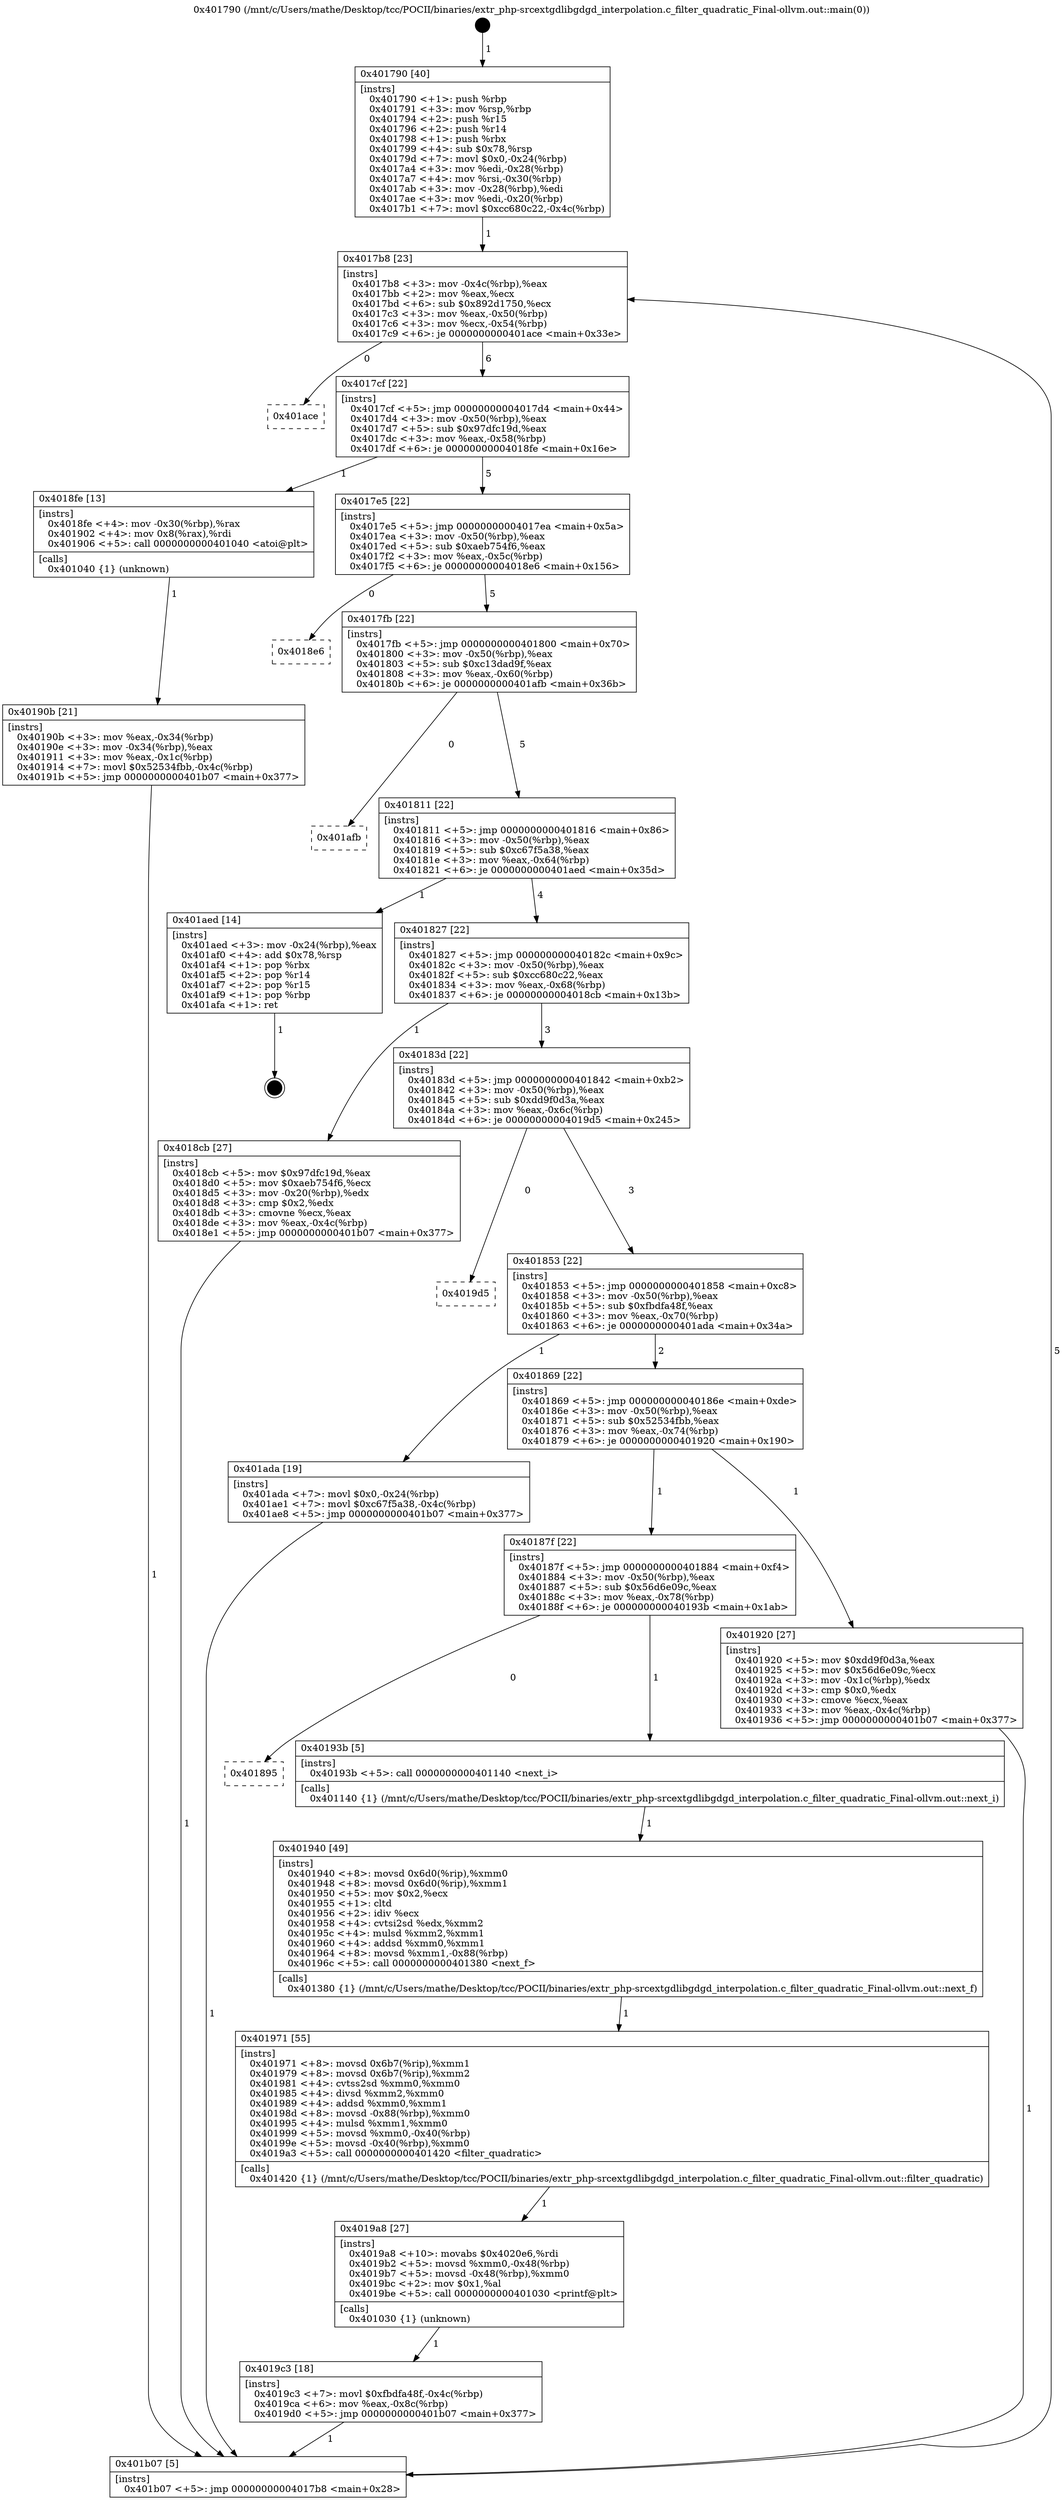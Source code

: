 digraph "0x401790" {
  label = "0x401790 (/mnt/c/Users/mathe/Desktop/tcc/POCII/binaries/extr_php-srcextgdlibgdgd_interpolation.c_filter_quadratic_Final-ollvm.out::main(0))"
  labelloc = "t"
  node[shape=record]

  Entry [label="",width=0.3,height=0.3,shape=circle,fillcolor=black,style=filled]
  "0x4017b8" [label="{
     0x4017b8 [23]\l
     | [instrs]\l
     &nbsp;&nbsp;0x4017b8 \<+3\>: mov -0x4c(%rbp),%eax\l
     &nbsp;&nbsp;0x4017bb \<+2\>: mov %eax,%ecx\l
     &nbsp;&nbsp;0x4017bd \<+6\>: sub $0x892d1750,%ecx\l
     &nbsp;&nbsp;0x4017c3 \<+3\>: mov %eax,-0x50(%rbp)\l
     &nbsp;&nbsp;0x4017c6 \<+3\>: mov %ecx,-0x54(%rbp)\l
     &nbsp;&nbsp;0x4017c9 \<+6\>: je 0000000000401ace \<main+0x33e\>\l
  }"]
  "0x401ace" [label="{
     0x401ace\l
  }", style=dashed]
  "0x4017cf" [label="{
     0x4017cf [22]\l
     | [instrs]\l
     &nbsp;&nbsp;0x4017cf \<+5\>: jmp 00000000004017d4 \<main+0x44\>\l
     &nbsp;&nbsp;0x4017d4 \<+3\>: mov -0x50(%rbp),%eax\l
     &nbsp;&nbsp;0x4017d7 \<+5\>: sub $0x97dfc19d,%eax\l
     &nbsp;&nbsp;0x4017dc \<+3\>: mov %eax,-0x58(%rbp)\l
     &nbsp;&nbsp;0x4017df \<+6\>: je 00000000004018fe \<main+0x16e\>\l
  }"]
  Exit [label="",width=0.3,height=0.3,shape=circle,fillcolor=black,style=filled,peripheries=2]
  "0x4018fe" [label="{
     0x4018fe [13]\l
     | [instrs]\l
     &nbsp;&nbsp;0x4018fe \<+4\>: mov -0x30(%rbp),%rax\l
     &nbsp;&nbsp;0x401902 \<+4\>: mov 0x8(%rax),%rdi\l
     &nbsp;&nbsp;0x401906 \<+5\>: call 0000000000401040 \<atoi@plt\>\l
     | [calls]\l
     &nbsp;&nbsp;0x401040 \{1\} (unknown)\l
  }"]
  "0x4017e5" [label="{
     0x4017e5 [22]\l
     | [instrs]\l
     &nbsp;&nbsp;0x4017e5 \<+5\>: jmp 00000000004017ea \<main+0x5a\>\l
     &nbsp;&nbsp;0x4017ea \<+3\>: mov -0x50(%rbp),%eax\l
     &nbsp;&nbsp;0x4017ed \<+5\>: sub $0xaeb754f6,%eax\l
     &nbsp;&nbsp;0x4017f2 \<+3\>: mov %eax,-0x5c(%rbp)\l
     &nbsp;&nbsp;0x4017f5 \<+6\>: je 00000000004018e6 \<main+0x156\>\l
  }"]
  "0x4019c3" [label="{
     0x4019c3 [18]\l
     | [instrs]\l
     &nbsp;&nbsp;0x4019c3 \<+7\>: movl $0xfbdfa48f,-0x4c(%rbp)\l
     &nbsp;&nbsp;0x4019ca \<+6\>: mov %eax,-0x8c(%rbp)\l
     &nbsp;&nbsp;0x4019d0 \<+5\>: jmp 0000000000401b07 \<main+0x377\>\l
  }"]
  "0x4018e6" [label="{
     0x4018e6\l
  }", style=dashed]
  "0x4017fb" [label="{
     0x4017fb [22]\l
     | [instrs]\l
     &nbsp;&nbsp;0x4017fb \<+5\>: jmp 0000000000401800 \<main+0x70\>\l
     &nbsp;&nbsp;0x401800 \<+3\>: mov -0x50(%rbp),%eax\l
     &nbsp;&nbsp;0x401803 \<+5\>: sub $0xc13dad9f,%eax\l
     &nbsp;&nbsp;0x401808 \<+3\>: mov %eax,-0x60(%rbp)\l
     &nbsp;&nbsp;0x40180b \<+6\>: je 0000000000401afb \<main+0x36b\>\l
  }"]
  "0x4019a8" [label="{
     0x4019a8 [27]\l
     | [instrs]\l
     &nbsp;&nbsp;0x4019a8 \<+10\>: movabs $0x4020e6,%rdi\l
     &nbsp;&nbsp;0x4019b2 \<+5\>: movsd %xmm0,-0x48(%rbp)\l
     &nbsp;&nbsp;0x4019b7 \<+5\>: movsd -0x48(%rbp),%xmm0\l
     &nbsp;&nbsp;0x4019bc \<+2\>: mov $0x1,%al\l
     &nbsp;&nbsp;0x4019be \<+5\>: call 0000000000401030 \<printf@plt\>\l
     | [calls]\l
     &nbsp;&nbsp;0x401030 \{1\} (unknown)\l
  }"]
  "0x401afb" [label="{
     0x401afb\l
  }", style=dashed]
  "0x401811" [label="{
     0x401811 [22]\l
     | [instrs]\l
     &nbsp;&nbsp;0x401811 \<+5\>: jmp 0000000000401816 \<main+0x86\>\l
     &nbsp;&nbsp;0x401816 \<+3\>: mov -0x50(%rbp),%eax\l
     &nbsp;&nbsp;0x401819 \<+5\>: sub $0xc67f5a38,%eax\l
     &nbsp;&nbsp;0x40181e \<+3\>: mov %eax,-0x64(%rbp)\l
     &nbsp;&nbsp;0x401821 \<+6\>: je 0000000000401aed \<main+0x35d\>\l
  }"]
  "0x401971" [label="{
     0x401971 [55]\l
     | [instrs]\l
     &nbsp;&nbsp;0x401971 \<+8\>: movsd 0x6b7(%rip),%xmm1\l
     &nbsp;&nbsp;0x401979 \<+8\>: movsd 0x6b7(%rip),%xmm2\l
     &nbsp;&nbsp;0x401981 \<+4\>: cvtss2sd %xmm0,%xmm0\l
     &nbsp;&nbsp;0x401985 \<+4\>: divsd %xmm2,%xmm0\l
     &nbsp;&nbsp;0x401989 \<+4\>: addsd %xmm0,%xmm1\l
     &nbsp;&nbsp;0x40198d \<+8\>: movsd -0x88(%rbp),%xmm0\l
     &nbsp;&nbsp;0x401995 \<+4\>: mulsd %xmm1,%xmm0\l
     &nbsp;&nbsp;0x401999 \<+5\>: movsd %xmm0,-0x40(%rbp)\l
     &nbsp;&nbsp;0x40199e \<+5\>: movsd -0x40(%rbp),%xmm0\l
     &nbsp;&nbsp;0x4019a3 \<+5\>: call 0000000000401420 \<filter_quadratic\>\l
     | [calls]\l
     &nbsp;&nbsp;0x401420 \{1\} (/mnt/c/Users/mathe/Desktop/tcc/POCII/binaries/extr_php-srcextgdlibgdgd_interpolation.c_filter_quadratic_Final-ollvm.out::filter_quadratic)\l
  }"]
  "0x401aed" [label="{
     0x401aed [14]\l
     | [instrs]\l
     &nbsp;&nbsp;0x401aed \<+3\>: mov -0x24(%rbp),%eax\l
     &nbsp;&nbsp;0x401af0 \<+4\>: add $0x78,%rsp\l
     &nbsp;&nbsp;0x401af4 \<+1\>: pop %rbx\l
     &nbsp;&nbsp;0x401af5 \<+2\>: pop %r14\l
     &nbsp;&nbsp;0x401af7 \<+2\>: pop %r15\l
     &nbsp;&nbsp;0x401af9 \<+1\>: pop %rbp\l
     &nbsp;&nbsp;0x401afa \<+1\>: ret\l
  }"]
  "0x401827" [label="{
     0x401827 [22]\l
     | [instrs]\l
     &nbsp;&nbsp;0x401827 \<+5\>: jmp 000000000040182c \<main+0x9c\>\l
     &nbsp;&nbsp;0x40182c \<+3\>: mov -0x50(%rbp),%eax\l
     &nbsp;&nbsp;0x40182f \<+5\>: sub $0xcc680c22,%eax\l
     &nbsp;&nbsp;0x401834 \<+3\>: mov %eax,-0x68(%rbp)\l
     &nbsp;&nbsp;0x401837 \<+6\>: je 00000000004018cb \<main+0x13b\>\l
  }"]
  "0x401940" [label="{
     0x401940 [49]\l
     | [instrs]\l
     &nbsp;&nbsp;0x401940 \<+8\>: movsd 0x6d0(%rip),%xmm0\l
     &nbsp;&nbsp;0x401948 \<+8\>: movsd 0x6d0(%rip),%xmm1\l
     &nbsp;&nbsp;0x401950 \<+5\>: mov $0x2,%ecx\l
     &nbsp;&nbsp;0x401955 \<+1\>: cltd\l
     &nbsp;&nbsp;0x401956 \<+2\>: idiv %ecx\l
     &nbsp;&nbsp;0x401958 \<+4\>: cvtsi2sd %edx,%xmm2\l
     &nbsp;&nbsp;0x40195c \<+4\>: mulsd %xmm2,%xmm1\l
     &nbsp;&nbsp;0x401960 \<+4\>: addsd %xmm0,%xmm1\l
     &nbsp;&nbsp;0x401964 \<+8\>: movsd %xmm1,-0x88(%rbp)\l
     &nbsp;&nbsp;0x40196c \<+5\>: call 0000000000401380 \<next_f\>\l
     | [calls]\l
     &nbsp;&nbsp;0x401380 \{1\} (/mnt/c/Users/mathe/Desktop/tcc/POCII/binaries/extr_php-srcextgdlibgdgd_interpolation.c_filter_quadratic_Final-ollvm.out::next_f)\l
  }"]
  "0x4018cb" [label="{
     0x4018cb [27]\l
     | [instrs]\l
     &nbsp;&nbsp;0x4018cb \<+5\>: mov $0x97dfc19d,%eax\l
     &nbsp;&nbsp;0x4018d0 \<+5\>: mov $0xaeb754f6,%ecx\l
     &nbsp;&nbsp;0x4018d5 \<+3\>: mov -0x20(%rbp),%edx\l
     &nbsp;&nbsp;0x4018d8 \<+3\>: cmp $0x2,%edx\l
     &nbsp;&nbsp;0x4018db \<+3\>: cmovne %ecx,%eax\l
     &nbsp;&nbsp;0x4018de \<+3\>: mov %eax,-0x4c(%rbp)\l
     &nbsp;&nbsp;0x4018e1 \<+5\>: jmp 0000000000401b07 \<main+0x377\>\l
  }"]
  "0x40183d" [label="{
     0x40183d [22]\l
     | [instrs]\l
     &nbsp;&nbsp;0x40183d \<+5\>: jmp 0000000000401842 \<main+0xb2\>\l
     &nbsp;&nbsp;0x401842 \<+3\>: mov -0x50(%rbp),%eax\l
     &nbsp;&nbsp;0x401845 \<+5\>: sub $0xdd9f0d3a,%eax\l
     &nbsp;&nbsp;0x40184a \<+3\>: mov %eax,-0x6c(%rbp)\l
     &nbsp;&nbsp;0x40184d \<+6\>: je 00000000004019d5 \<main+0x245\>\l
  }"]
  "0x401b07" [label="{
     0x401b07 [5]\l
     | [instrs]\l
     &nbsp;&nbsp;0x401b07 \<+5\>: jmp 00000000004017b8 \<main+0x28\>\l
  }"]
  "0x401790" [label="{
     0x401790 [40]\l
     | [instrs]\l
     &nbsp;&nbsp;0x401790 \<+1\>: push %rbp\l
     &nbsp;&nbsp;0x401791 \<+3\>: mov %rsp,%rbp\l
     &nbsp;&nbsp;0x401794 \<+2\>: push %r15\l
     &nbsp;&nbsp;0x401796 \<+2\>: push %r14\l
     &nbsp;&nbsp;0x401798 \<+1\>: push %rbx\l
     &nbsp;&nbsp;0x401799 \<+4\>: sub $0x78,%rsp\l
     &nbsp;&nbsp;0x40179d \<+7\>: movl $0x0,-0x24(%rbp)\l
     &nbsp;&nbsp;0x4017a4 \<+3\>: mov %edi,-0x28(%rbp)\l
     &nbsp;&nbsp;0x4017a7 \<+4\>: mov %rsi,-0x30(%rbp)\l
     &nbsp;&nbsp;0x4017ab \<+3\>: mov -0x28(%rbp),%edi\l
     &nbsp;&nbsp;0x4017ae \<+3\>: mov %edi,-0x20(%rbp)\l
     &nbsp;&nbsp;0x4017b1 \<+7\>: movl $0xcc680c22,-0x4c(%rbp)\l
  }"]
  "0x40190b" [label="{
     0x40190b [21]\l
     | [instrs]\l
     &nbsp;&nbsp;0x40190b \<+3\>: mov %eax,-0x34(%rbp)\l
     &nbsp;&nbsp;0x40190e \<+3\>: mov -0x34(%rbp),%eax\l
     &nbsp;&nbsp;0x401911 \<+3\>: mov %eax,-0x1c(%rbp)\l
     &nbsp;&nbsp;0x401914 \<+7\>: movl $0x52534fbb,-0x4c(%rbp)\l
     &nbsp;&nbsp;0x40191b \<+5\>: jmp 0000000000401b07 \<main+0x377\>\l
  }"]
  "0x401895" [label="{
     0x401895\l
  }", style=dashed]
  "0x4019d5" [label="{
     0x4019d5\l
  }", style=dashed]
  "0x401853" [label="{
     0x401853 [22]\l
     | [instrs]\l
     &nbsp;&nbsp;0x401853 \<+5\>: jmp 0000000000401858 \<main+0xc8\>\l
     &nbsp;&nbsp;0x401858 \<+3\>: mov -0x50(%rbp),%eax\l
     &nbsp;&nbsp;0x40185b \<+5\>: sub $0xfbdfa48f,%eax\l
     &nbsp;&nbsp;0x401860 \<+3\>: mov %eax,-0x70(%rbp)\l
     &nbsp;&nbsp;0x401863 \<+6\>: je 0000000000401ada \<main+0x34a\>\l
  }"]
  "0x40193b" [label="{
     0x40193b [5]\l
     | [instrs]\l
     &nbsp;&nbsp;0x40193b \<+5\>: call 0000000000401140 \<next_i\>\l
     | [calls]\l
     &nbsp;&nbsp;0x401140 \{1\} (/mnt/c/Users/mathe/Desktop/tcc/POCII/binaries/extr_php-srcextgdlibgdgd_interpolation.c_filter_quadratic_Final-ollvm.out::next_i)\l
  }"]
  "0x401ada" [label="{
     0x401ada [19]\l
     | [instrs]\l
     &nbsp;&nbsp;0x401ada \<+7\>: movl $0x0,-0x24(%rbp)\l
     &nbsp;&nbsp;0x401ae1 \<+7\>: movl $0xc67f5a38,-0x4c(%rbp)\l
     &nbsp;&nbsp;0x401ae8 \<+5\>: jmp 0000000000401b07 \<main+0x377\>\l
  }"]
  "0x401869" [label="{
     0x401869 [22]\l
     | [instrs]\l
     &nbsp;&nbsp;0x401869 \<+5\>: jmp 000000000040186e \<main+0xde\>\l
     &nbsp;&nbsp;0x40186e \<+3\>: mov -0x50(%rbp),%eax\l
     &nbsp;&nbsp;0x401871 \<+5\>: sub $0x52534fbb,%eax\l
     &nbsp;&nbsp;0x401876 \<+3\>: mov %eax,-0x74(%rbp)\l
     &nbsp;&nbsp;0x401879 \<+6\>: je 0000000000401920 \<main+0x190\>\l
  }"]
  "0x40187f" [label="{
     0x40187f [22]\l
     | [instrs]\l
     &nbsp;&nbsp;0x40187f \<+5\>: jmp 0000000000401884 \<main+0xf4\>\l
     &nbsp;&nbsp;0x401884 \<+3\>: mov -0x50(%rbp),%eax\l
     &nbsp;&nbsp;0x401887 \<+5\>: sub $0x56d6e09c,%eax\l
     &nbsp;&nbsp;0x40188c \<+3\>: mov %eax,-0x78(%rbp)\l
     &nbsp;&nbsp;0x40188f \<+6\>: je 000000000040193b \<main+0x1ab\>\l
  }"]
  "0x401920" [label="{
     0x401920 [27]\l
     | [instrs]\l
     &nbsp;&nbsp;0x401920 \<+5\>: mov $0xdd9f0d3a,%eax\l
     &nbsp;&nbsp;0x401925 \<+5\>: mov $0x56d6e09c,%ecx\l
     &nbsp;&nbsp;0x40192a \<+3\>: mov -0x1c(%rbp),%edx\l
     &nbsp;&nbsp;0x40192d \<+3\>: cmp $0x0,%edx\l
     &nbsp;&nbsp;0x401930 \<+3\>: cmove %ecx,%eax\l
     &nbsp;&nbsp;0x401933 \<+3\>: mov %eax,-0x4c(%rbp)\l
     &nbsp;&nbsp;0x401936 \<+5\>: jmp 0000000000401b07 \<main+0x377\>\l
  }"]
  Entry -> "0x401790" [label=" 1"]
  "0x4017b8" -> "0x401ace" [label=" 0"]
  "0x4017b8" -> "0x4017cf" [label=" 6"]
  "0x401aed" -> Exit [label=" 1"]
  "0x4017cf" -> "0x4018fe" [label=" 1"]
  "0x4017cf" -> "0x4017e5" [label=" 5"]
  "0x401ada" -> "0x401b07" [label=" 1"]
  "0x4017e5" -> "0x4018e6" [label=" 0"]
  "0x4017e5" -> "0x4017fb" [label=" 5"]
  "0x4019c3" -> "0x401b07" [label=" 1"]
  "0x4017fb" -> "0x401afb" [label=" 0"]
  "0x4017fb" -> "0x401811" [label=" 5"]
  "0x4019a8" -> "0x4019c3" [label=" 1"]
  "0x401811" -> "0x401aed" [label=" 1"]
  "0x401811" -> "0x401827" [label=" 4"]
  "0x401971" -> "0x4019a8" [label=" 1"]
  "0x401827" -> "0x4018cb" [label=" 1"]
  "0x401827" -> "0x40183d" [label=" 3"]
  "0x4018cb" -> "0x401b07" [label=" 1"]
  "0x401790" -> "0x4017b8" [label=" 1"]
  "0x401b07" -> "0x4017b8" [label=" 5"]
  "0x4018fe" -> "0x40190b" [label=" 1"]
  "0x40190b" -> "0x401b07" [label=" 1"]
  "0x401940" -> "0x401971" [label=" 1"]
  "0x40183d" -> "0x4019d5" [label=" 0"]
  "0x40183d" -> "0x401853" [label=" 3"]
  "0x40193b" -> "0x401940" [label=" 1"]
  "0x401853" -> "0x401ada" [label=" 1"]
  "0x401853" -> "0x401869" [label=" 2"]
  "0x40187f" -> "0x401895" [label=" 0"]
  "0x401869" -> "0x401920" [label=" 1"]
  "0x401869" -> "0x40187f" [label=" 1"]
  "0x401920" -> "0x401b07" [label=" 1"]
  "0x40187f" -> "0x40193b" [label=" 1"]
}
